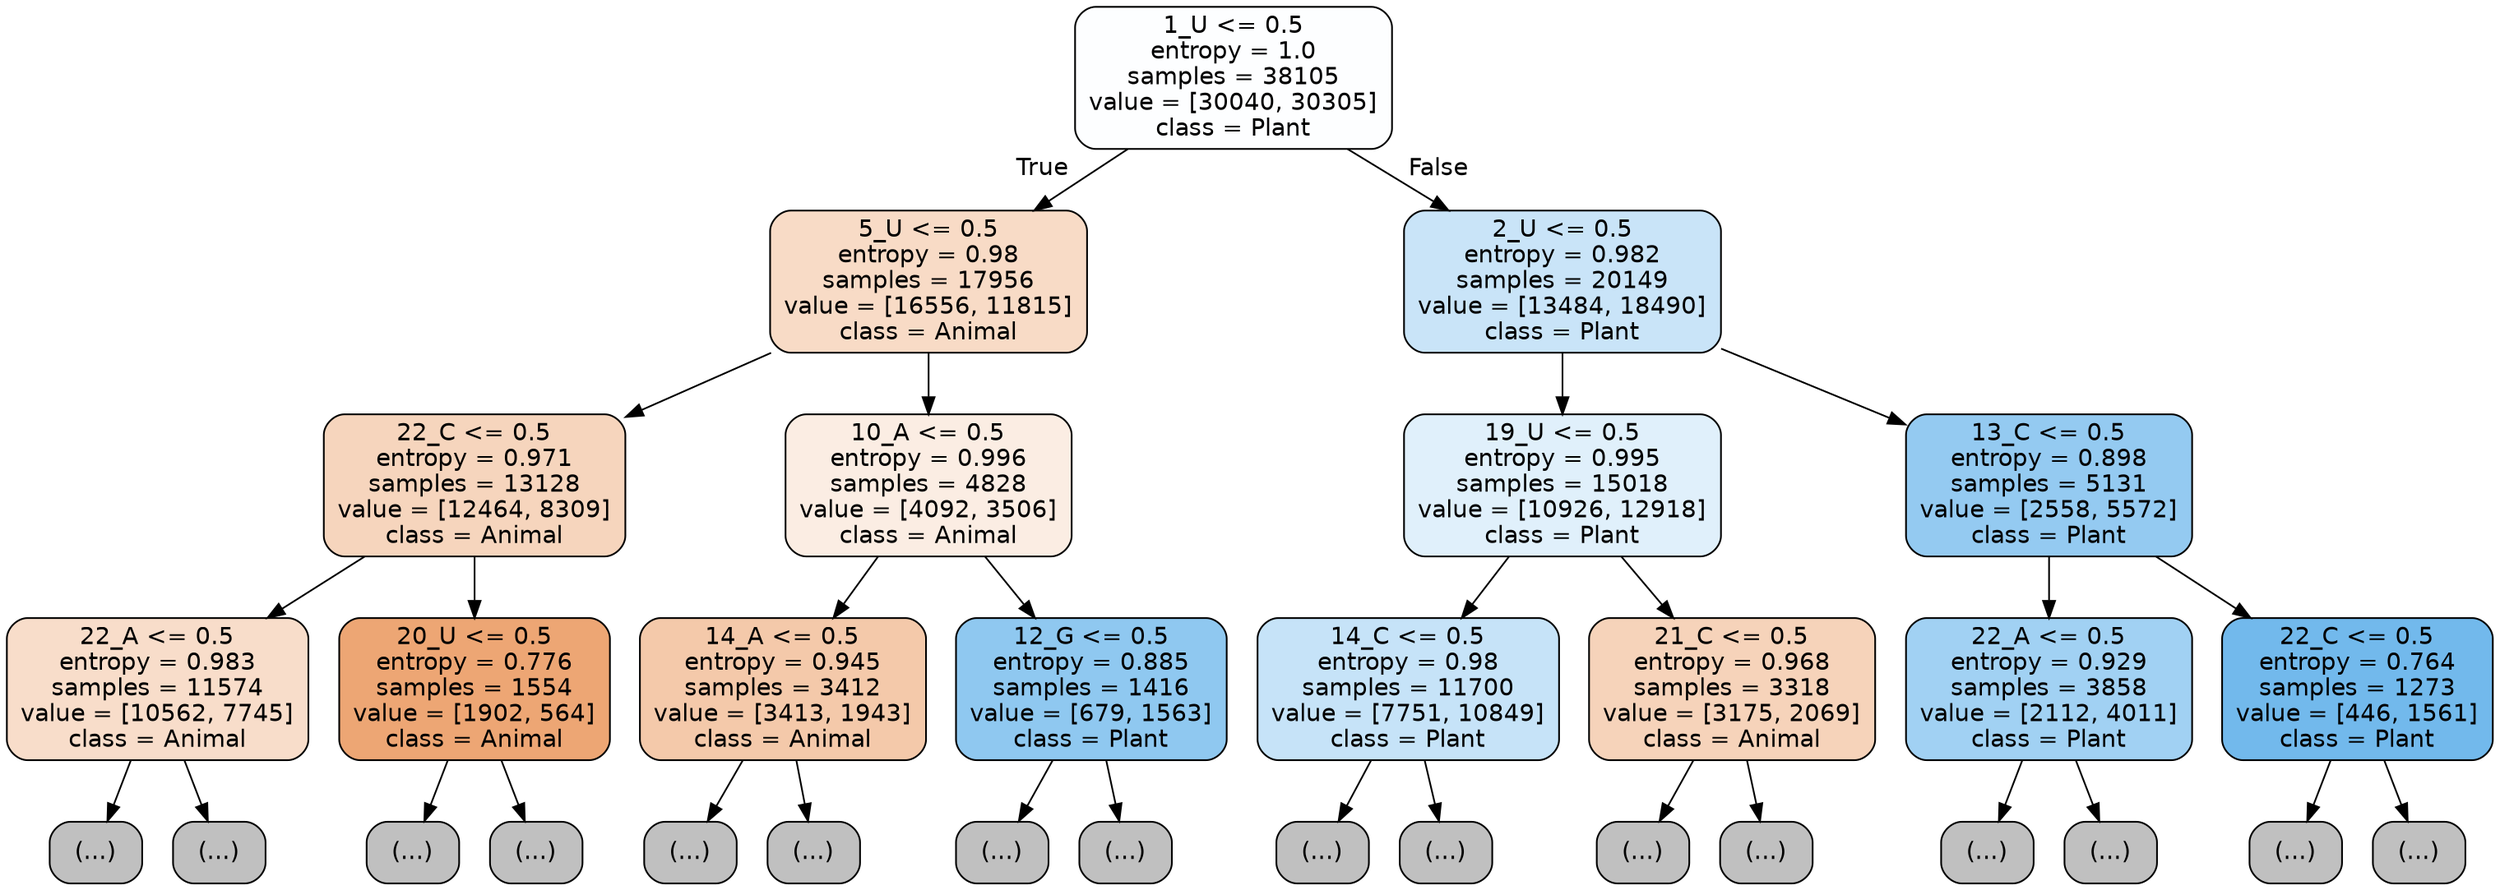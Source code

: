 digraph Tree {
node [shape=box, style="filled, rounded", color="black", fontname="helvetica"] ;
edge [fontname="helvetica"] ;
0 [label="1_U <= 0.5\nentropy = 1.0\nsamples = 38105\nvalue = [30040, 30305]\nclass = Plant", fillcolor="#fdfeff"] ;
1 [label="5_U <= 0.5\nentropy = 0.98\nsamples = 17956\nvalue = [16556, 11815]\nclass = Animal", fillcolor="#f8dbc6"] ;
0 -> 1 [labeldistance=2.5, labelangle=45, headlabel="True"] ;
2 [label="22_C <= 0.5\nentropy = 0.971\nsamples = 13128\nvalue = [12464, 8309]\nclass = Animal", fillcolor="#f6d5bd"] ;
1 -> 2 ;
3 [label="22_A <= 0.5\nentropy = 0.983\nsamples = 11574\nvalue = [10562, 7745]\nclass = Animal", fillcolor="#f8ddca"] ;
2 -> 3 ;
4 [label="(...)", fillcolor="#C0C0C0"] ;
3 -> 4 ;
5573 [label="(...)", fillcolor="#C0C0C0"] ;
3 -> 5573 ;
6416 [label="20_U <= 0.5\nentropy = 0.776\nsamples = 1554\nvalue = [1902, 564]\nclass = Animal", fillcolor="#eda674"] ;
2 -> 6416 ;
6417 [label="(...)", fillcolor="#C0C0C0"] ;
6416 -> 6417 ;
6972 [label="(...)", fillcolor="#C0C0C0"] ;
6416 -> 6972 ;
7207 [label="10_A <= 0.5\nentropy = 0.996\nsamples = 4828\nvalue = [4092, 3506]\nclass = Animal", fillcolor="#fbede3"] ;
1 -> 7207 ;
7208 [label="14_A <= 0.5\nentropy = 0.945\nsamples = 3412\nvalue = [3413, 1943]\nclass = Animal", fillcolor="#f4c9aa"] ;
7207 -> 7208 ;
7209 [label="(...)", fillcolor="#C0C0C0"] ;
7208 -> 7209 ;
8658 [label="(...)", fillcolor="#C0C0C0"] ;
7208 -> 8658 ;
9111 [label="12_G <= 0.5\nentropy = 0.885\nsamples = 1416\nvalue = [679, 1563]\nclass = Plant", fillcolor="#8fc8f0"] ;
7207 -> 9111 ;
9112 [label="(...)", fillcolor="#C0C0C0"] ;
9111 -> 9112 ;
9491 [label="(...)", fillcolor="#C0C0C0"] ;
9111 -> 9491 ;
9662 [label="2_U <= 0.5\nentropy = 0.982\nsamples = 20149\nvalue = [13484, 18490]\nclass = Plant", fillcolor="#c9e4f8"] ;
0 -> 9662 [labeldistance=2.5, labelangle=-45, headlabel="False"] ;
9663 [label="19_U <= 0.5\nentropy = 0.995\nsamples = 15018\nvalue = [10926, 12918]\nclass = Plant", fillcolor="#e0f0fb"] ;
9662 -> 9663 ;
9664 [label="14_C <= 0.5\nentropy = 0.98\nsamples = 11700\nvalue = [7751, 10849]\nclass = Plant", fillcolor="#c6e3f8"] ;
9663 -> 9664 ;
9665 [label="(...)", fillcolor="#C0C0C0"] ;
9664 -> 9665 ;
12642 [label="(...)", fillcolor="#C0C0C0"] ;
9664 -> 12642 ;
13427 [label="21_C <= 0.5\nentropy = 0.968\nsamples = 3318\nvalue = [3175, 2069]\nclass = Animal", fillcolor="#f6d3ba"] ;
9663 -> 13427 ;
13428 [label="(...)", fillcolor="#C0C0C0"] ;
13427 -> 13428 ;
14563 [label="(...)", fillcolor="#C0C0C0"] ;
13427 -> 14563 ;
14918 [label="13_C <= 0.5\nentropy = 0.898\nsamples = 5131\nvalue = [2558, 5572]\nclass = Plant", fillcolor="#94caf1"] ;
9662 -> 14918 ;
14919 [label="22_A <= 0.5\nentropy = 0.929\nsamples = 3858\nvalue = [2112, 4011]\nclass = Plant", fillcolor="#a1d1f3"] ;
14918 -> 14919 ;
14920 [label="(...)", fillcolor="#C0C0C0"] ;
14919 -> 14920 ;
16321 [label="(...)", fillcolor="#C0C0C0"] ;
14919 -> 16321 ;
16502 [label="22_C <= 0.5\nentropy = 0.764\nsamples = 1273\nvalue = [446, 1561]\nclass = Plant", fillcolor="#72b9ec"] ;
14918 -> 16502 ;
16503 [label="(...)", fillcolor="#C0C0C0"] ;
16502 -> 16503 ;
16840 [label="(...)", fillcolor="#C0C0C0"] ;
16502 -> 16840 ;
}